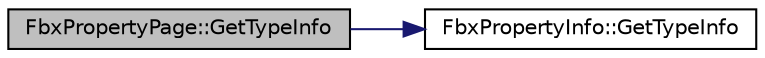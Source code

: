 digraph "FbxPropertyPage::GetTypeInfo"
{
  edge [fontname="Helvetica",fontsize="10",labelfontname="Helvetica",labelfontsize="10"];
  node [fontname="Helvetica",fontsize="10",shape=record];
  rankdir="LR";
  Node215 [label="FbxPropertyPage::GetTypeInfo",height=0.2,width=0.4,color="black", fillcolor="grey75", style="filled", fontcolor="black"];
  Node215 -> Node216 [color="midnightblue",fontsize="10",style="solid",fontname="Helvetica"];
  Node216 [label="FbxPropertyInfo::GetTypeInfo",height=0.2,width=0.4,color="black", fillcolor="white", style="filled",URL="$class_fbx_property_info.html#adef9c91ef693e2c4eb6a918c086f4789"];
}
